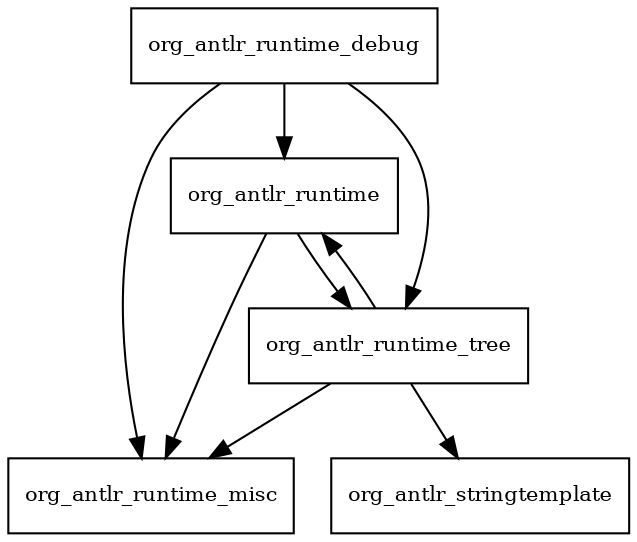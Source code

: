 digraph antlr_runtime_3_5_2_package_dependencies {
  node [shape = box, fontsize=10.0];
  org_antlr_runtime -> org_antlr_runtime_misc;
  org_antlr_runtime -> org_antlr_runtime_tree;
  org_antlr_runtime_debug -> org_antlr_runtime;
  org_antlr_runtime_debug -> org_antlr_runtime_misc;
  org_antlr_runtime_debug -> org_antlr_runtime_tree;
  org_antlr_runtime_tree -> org_antlr_runtime;
  org_antlr_runtime_tree -> org_antlr_runtime_misc;
  org_antlr_runtime_tree -> org_antlr_stringtemplate;
}
